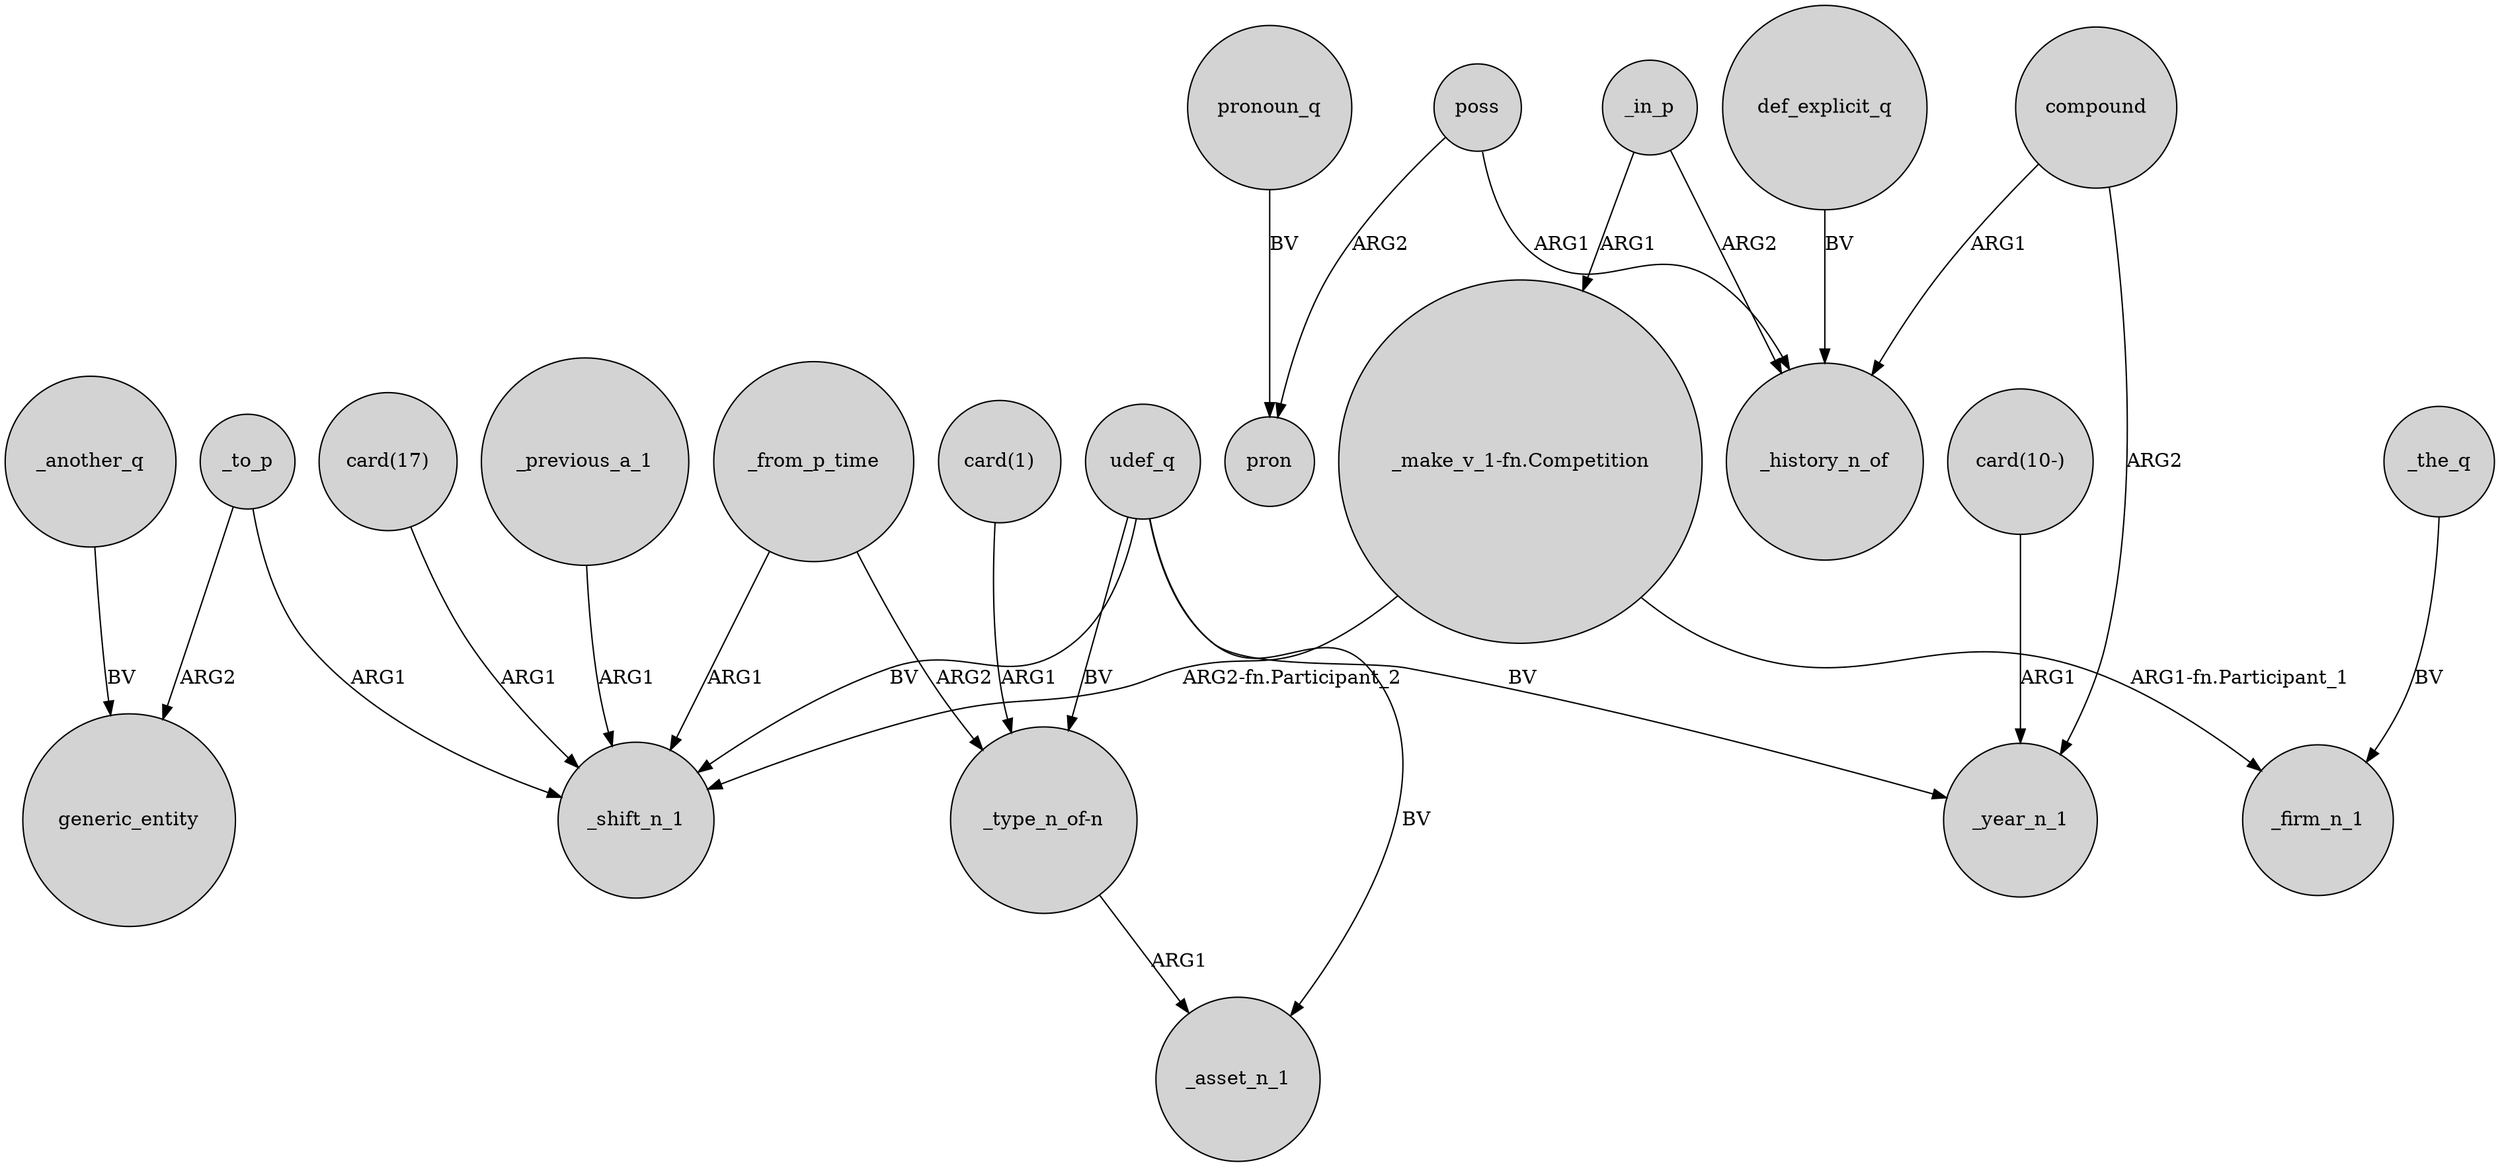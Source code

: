 digraph {
	node [shape=circle style=filled]
	_from_p_time -> _shift_n_1 [label=ARG1]
	_another_q -> generic_entity [label=BV]
	"card(1)" -> "_type_n_of-n" [label=ARG1]
	_from_p_time -> "_type_n_of-n" [label=ARG2]
	_to_p -> generic_entity [label=ARG2]
	udef_q -> "_type_n_of-n" [label=BV]
	"_type_n_of-n" -> _asset_n_1 [label=ARG1]
	compound -> _history_n_of [label=ARG1]
	udef_q -> _asset_n_1 [label=BV]
	"_make_v_1-fn.Competition" -> _shift_n_1 [label="ARG2-fn.Participant_2"]
	pronoun_q -> pron [label=BV]
	poss -> pron [label=ARG2]
	compound -> _year_n_1 [label=ARG2]
	_the_q -> _firm_n_1 [label=BV]
	udef_q -> _shift_n_1 [label=BV]
	_to_p -> _shift_n_1 [label=ARG1]
	poss -> _history_n_of [label=ARG1]
	_previous_a_1 -> _shift_n_1 [label=ARG1]
	"_make_v_1-fn.Competition" -> _firm_n_1 [label="ARG1-fn.Participant_1"]
	def_explicit_q -> _history_n_of [label=BV]
	udef_q -> _year_n_1 [label=BV]
	"card(10-)" -> _year_n_1 [label=ARG1]
	_in_p -> _history_n_of [label=ARG2]
	_in_p -> "_make_v_1-fn.Competition" [label=ARG1]
	"card(17)" -> _shift_n_1 [label=ARG1]
}
